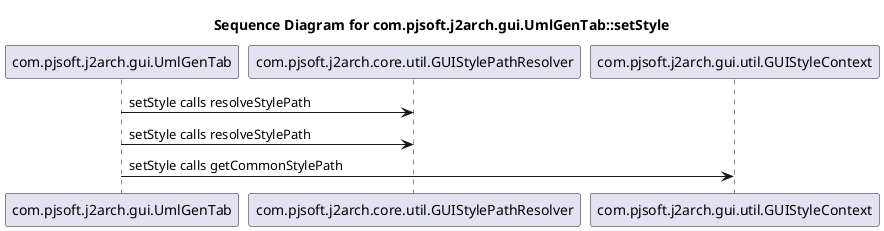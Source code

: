 @startuml
title Sequence Diagram for com.pjsoft.j2arch.gui.UmlGenTab::setStyle
com.pjsoft.j2arch.gui.UmlGenTab -> com.pjsoft.j2arch.core.util.GUIStylePathResolver : setStyle calls resolveStylePath
com.pjsoft.j2arch.gui.UmlGenTab -> com.pjsoft.j2arch.core.util.GUIStylePathResolver : setStyle calls resolveStylePath
com.pjsoft.j2arch.gui.UmlGenTab -> com.pjsoft.j2arch.gui.util.GUIStyleContext : setStyle calls getCommonStylePath
@enduml